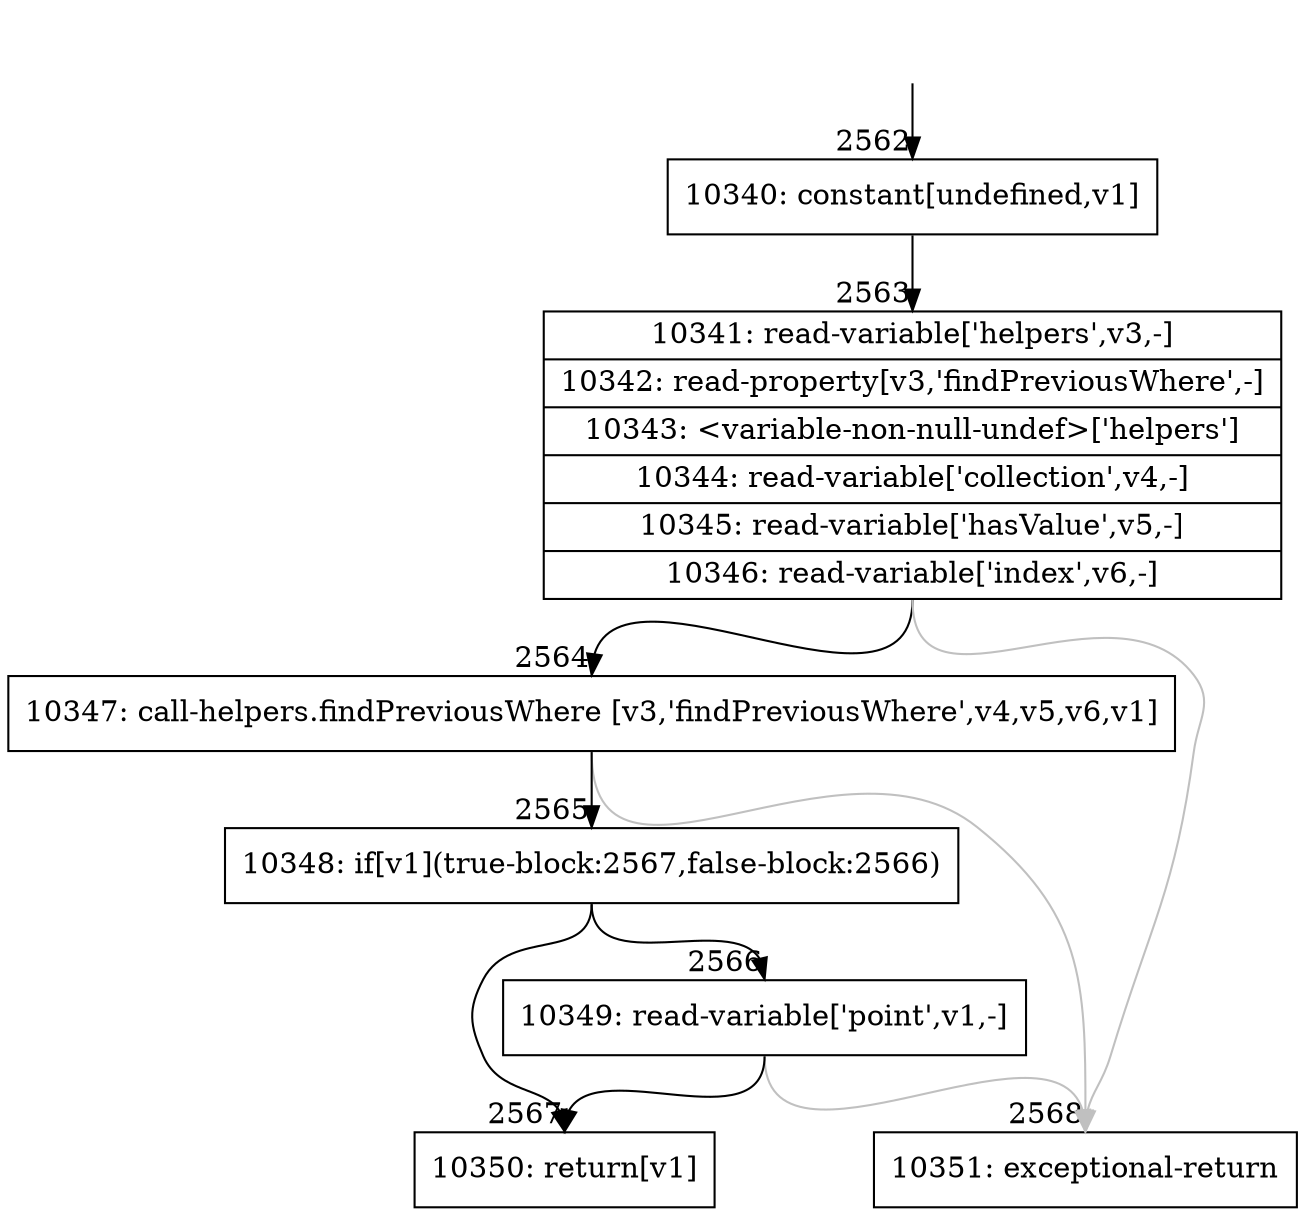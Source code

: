 digraph {
rankdir="TD"
BB_entry245[shape=none,label=""];
BB_entry245 -> BB2562 [tailport=s, headport=n, headlabel="    2562"]
BB2562 [shape=record label="{10340: constant[undefined,v1]}" ] 
BB2562 -> BB2563 [tailport=s, headport=n, headlabel="      2563"]
BB2563 [shape=record label="{10341: read-variable['helpers',v3,-]|10342: read-property[v3,'findPreviousWhere',-]|10343: \<variable-non-null-undef\>['helpers']|10344: read-variable['collection',v4,-]|10345: read-variable['hasValue',v5,-]|10346: read-variable['index',v6,-]}" ] 
BB2563 -> BB2564 [tailport=s, headport=n, headlabel="      2564"]
BB2563 -> BB2568 [tailport=s, headport=n, color=gray, headlabel="      2568"]
BB2564 [shape=record label="{10347: call-helpers.findPreviousWhere [v3,'findPreviousWhere',v4,v5,v6,v1]}" ] 
BB2564 -> BB2565 [tailport=s, headport=n, headlabel="      2565"]
BB2564 -> BB2568 [tailport=s, headport=n, color=gray]
BB2565 [shape=record label="{10348: if[v1](true-block:2567,false-block:2566)}" ] 
BB2565 -> BB2567 [tailport=s, headport=n, headlabel="      2567"]
BB2565 -> BB2566 [tailport=s, headport=n, headlabel="      2566"]
BB2566 [shape=record label="{10349: read-variable['point',v1,-]}" ] 
BB2566 -> BB2567 [tailport=s, headport=n]
BB2566 -> BB2568 [tailport=s, headport=n, color=gray]
BB2567 [shape=record label="{10350: return[v1]}" ] 
BB2568 [shape=record label="{10351: exceptional-return}" ] 
//#$~ 2778
}
